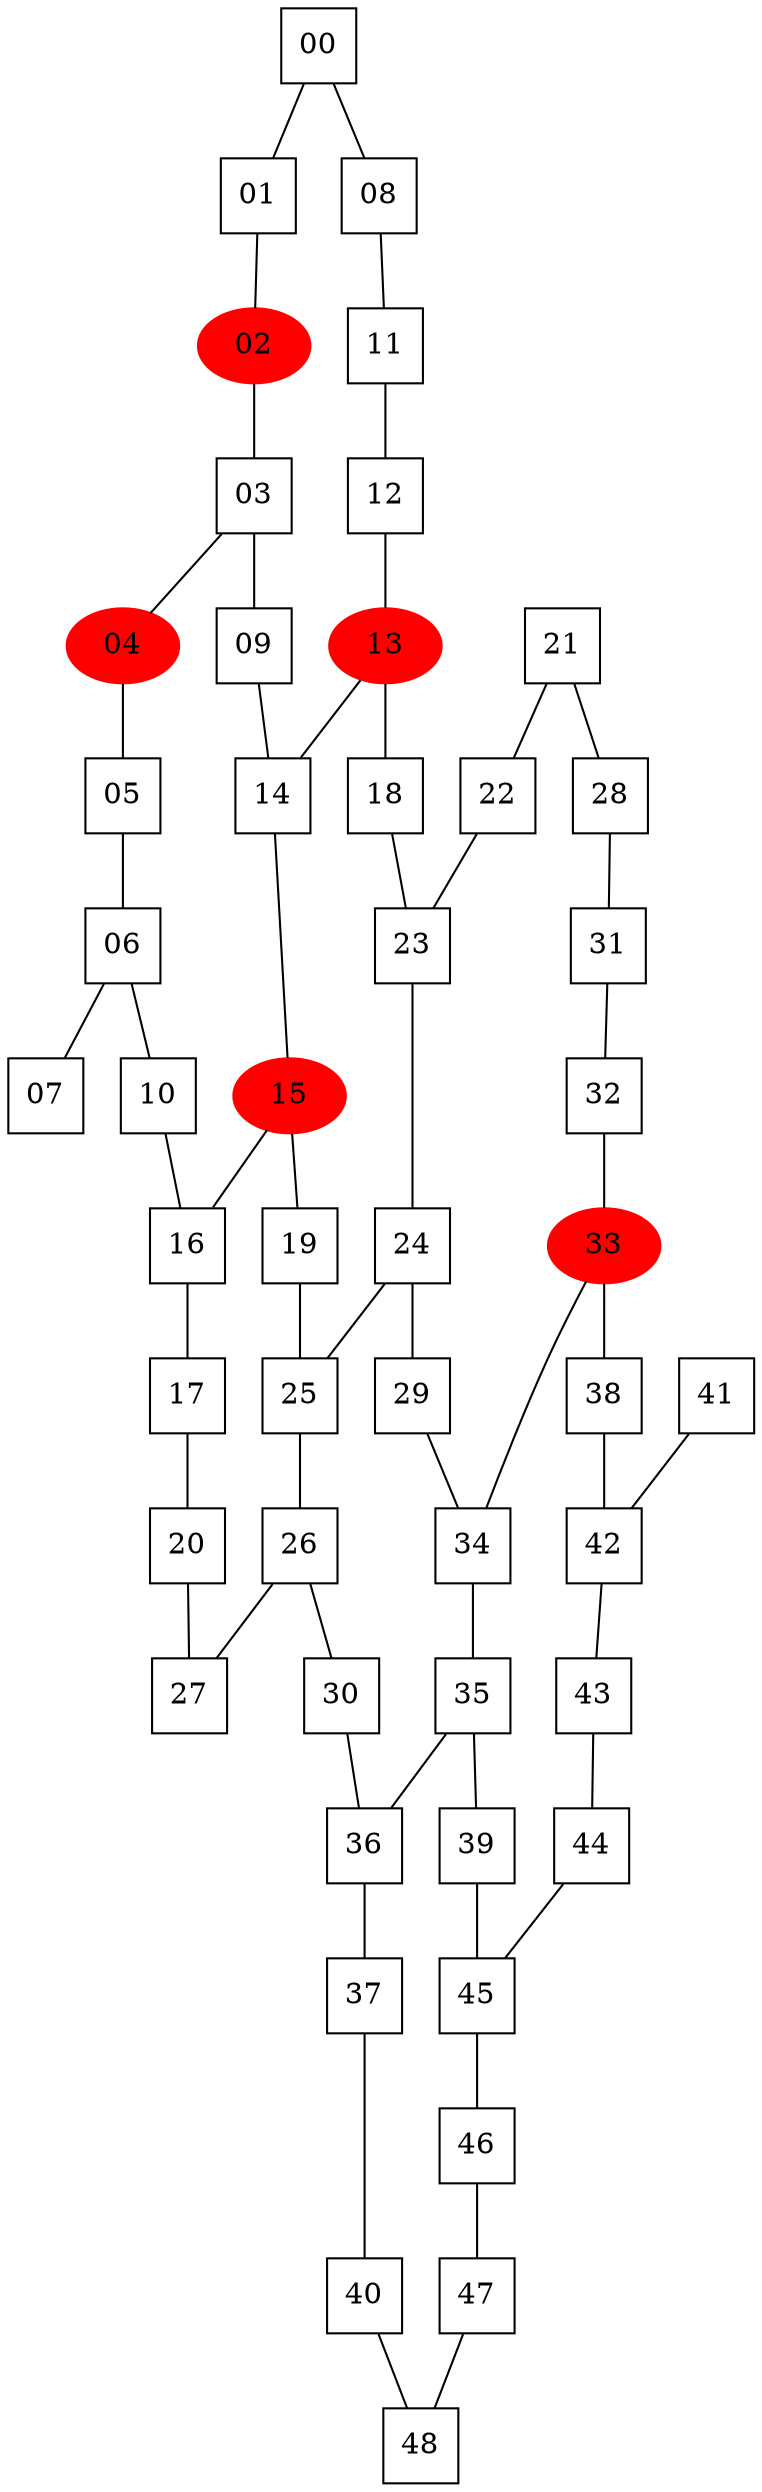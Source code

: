 graph G {
00 [label = 00, type = "virtual", shape="square" ];
01 [label = 01, type = "virtual", shape="square" ];
02 [label = 02, type = "physical", color="red", style="filled"];
03 [label = 03, type = "virtual", shape="square" ];
04 [label = 04, type = "physical", color="red", style="filled"];
05 [label = 05, type = "virtual", shape="square" ];
06 [label = 06, type = "virtual", shape="square" ];
07 [label = 07, type = "virtual", shape="square" ];
08 [label = 08, type = "virtual", shape="square" ];
09 [label = 09, type = "virtual", shape="square" ];
10 [label = 10, type = "virtual", shape="square" ];
11 [label = 11, type = "virtual", shape="square" ];
12 [label = 12, type = "virtual", shape="square" ];
13 [label = 13, type = "physical", color="red", style="filled"];
14 [label = 14, type = "virtual", shape="square" ];
15 [label = 15, type = "physical", color="red", style="filled"];
16 [label = 16, type = "virtual", shape="square" ];
17 [label = 17, type = "virtual", shape="square" ];
18 [label = 18, type = "virtual", shape="square" ];
19 [label = 19, type = "virtual", shape="square" ];
20 [label = 20, type = "virtual", shape="square" ];
21 [label = 21, type = "virtual", shape="square" ];
22 [label = 22, type = "virtual", shape="square" ];
23 [label = 23, type = "virtual", shape="square" ];
24 [label = 24, type = "virtual", shape="square" ];
25 [label = 25, type = "virtual", shape="square" ];
26 [label = 26, type = "virtual", shape="square" ];
27 [label = 27, type = "virtual", shape="square" ];
28 [label = 28, type = "virtual", shape="square" ];
29 [label = 29, type = "virtual", shape="square" ];
30 [label = 30, type = "virtual", shape="square" ];
31 [label = 31, type = "virtual", shape="square" ];
32 [label = 32, type = "virtual", shape="square" ];
33 [label = 33, type = "physical", color="red", style="filled"];
34 [label = 34, type = "virtual", shape="square" ];
35 [label = 35, type = "virtual", shape="square" ];
36 [label = 36, type = "virtual", shape="square" ];
37 [label = 37, type = "virtual", shape="square" ];
38 [label = 38, type = "virtual", shape="square" ];
39 [label = 39, type = "virtual", shape="square" ];
40 [label = 40, type = "virtual", shape="square" ];
41 [label = 41, type = "virtual", shape="square" ];
42 [label = 42, type = "virtual", shape="square" ];
43 [label = 43, type = "virtual", shape="square" ];
44 [label = 44, type = "virtual", shape="square" ];
45 [label = 45, type = "virtual", shape="square" ];
46 [label = 46, type = "virtual", shape="square" ];
47 [label = 47, type = "virtual", shape="square" ];
48 [label = 48, type = "virtual", shape="square" ];
00 -- 01;
00 -- 08;
01 -- 02;
02 -- 03;
03 -- 04;
03 -- 09;
04 -- 05;
05 -- 06;
06 -- 07;
06 -- 10;
08 -- 11;
09 -- 14;
10 -- 16;
11 -- 12;
12 -- 13;
13 -- 14;
13 -- 18;
14 -- 15;
15 -- 16;
15 -- 19;
16 -- 17;
17 -- 20;
18 -- 23;
19 -- 25;
20 -- 27;
21 -- 22;
21 -- 28;
22 -- 23;
23 -- 24;
24 -- 25;
24 -- 29;
25 -- 26;
26 -- 27;
26 -- 30;
28 -- 31;
29 -- 34;
30 -- 36;
31 -- 32;
32 -- 33;
33 -- 34;
33 -- 38;
34 -- 35;
35 -- 36;
35 -- 39;
36 -- 37;
37 -- 40;
38 -- 42;
39 -- 45;
40 -- 48;
41 -- 42;
42 -- 43;
43 -- 44;
44 -- 45;
45 -- 46;
46 -- 47;
47 -- 48;
}
